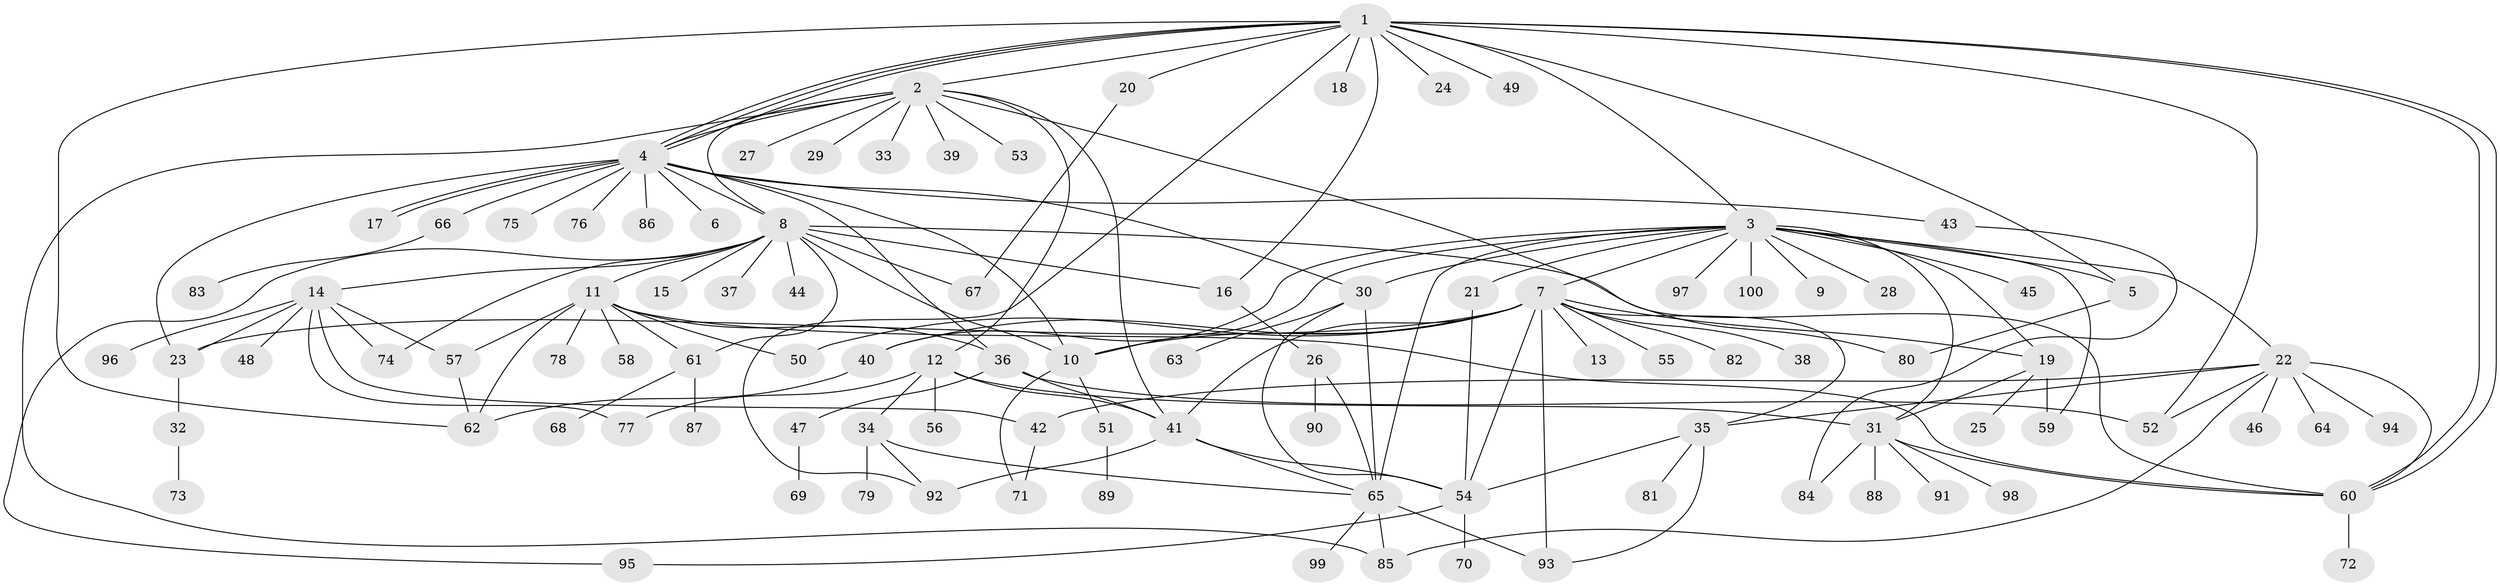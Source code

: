 // Generated by graph-tools (version 1.1) at 2025/35/03/09/25 02:35:36]
// undirected, 100 vertices, 157 edges
graph export_dot {
graph [start="1"]
  node [color=gray90,style=filled];
  1;
  2;
  3;
  4;
  5;
  6;
  7;
  8;
  9;
  10;
  11;
  12;
  13;
  14;
  15;
  16;
  17;
  18;
  19;
  20;
  21;
  22;
  23;
  24;
  25;
  26;
  27;
  28;
  29;
  30;
  31;
  32;
  33;
  34;
  35;
  36;
  37;
  38;
  39;
  40;
  41;
  42;
  43;
  44;
  45;
  46;
  47;
  48;
  49;
  50;
  51;
  52;
  53;
  54;
  55;
  56;
  57;
  58;
  59;
  60;
  61;
  62;
  63;
  64;
  65;
  66;
  67;
  68;
  69;
  70;
  71;
  72;
  73;
  74;
  75;
  76;
  77;
  78;
  79;
  80;
  81;
  82;
  83;
  84;
  85;
  86;
  87;
  88;
  89;
  90;
  91;
  92;
  93;
  94;
  95;
  96;
  97;
  98;
  99;
  100;
  1 -- 2;
  1 -- 3;
  1 -- 4;
  1 -- 4;
  1 -- 4;
  1 -- 5;
  1 -- 16;
  1 -- 18;
  1 -- 20;
  1 -- 24;
  1 -- 49;
  1 -- 52;
  1 -- 60;
  1 -- 60;
  1 -- 62;
  1 -- 92;
  2 -- 4;
  2 -- 8;
  2 -- 12;
  2 -- 27;
  2 -- 29;
  2 -- 33;
  2 -- 39;
  2 -- 41;
  2 -- 53;
  2 -- 80;
  2 -- 85;
  3 -- 5;
  3 -- 7;
  3 -- 9;
  3 -- 10;
  3 -- 19;
  3 -- 21;
  3 -- 22;
  3 -- 28;
  3 -- 30;
  3 -- 31;
  3 -- 40;
  3 -- 45;
  3 -- 59;
  3 -- 65;
  3 -- 97;
  3 -- 100;
  4 -- 6;
  4 -- 8;
  4 -- 10;
  4 -- 17;
  4 -- 17;
  4 -- 23;
  4 -- 30;
  4 -- 36;
  4 -- 43;
  4 -- 66;
  4 -- 75;
  4 -- 76;
  4 -- 86;
  5 -- 80;
  7 -- 10;
  7 -- 13;
  7 -- 19;
  7 -- 23;
  7 -- 35;
  7 -- 38;
  7 -- 40;
  7 -- 41;
  7 -- 50;
  7 -- 54;
  7 -- 55;
  7 -- 82;
  7 -- 93;
  8 -- 10;
  8 -- 11;
  8 -- 14;
  8 -- 15;
  8 -- 16;
  8 -- 37;
  8 -- 44;
  8 -- 60;
  8 -- 61;
  8 -- 67;
  8 -- 74;
  8 -- 95;
  10 -- 51;
  10 -- 71;
  11 -- 36;
  11 -- 50;
  11 -- 57;
  11 -- 58;
  11 -- 60;
  11 -- 61;
  11 -- 62;
  11 -- 78;
  12 -- 31;
  12 -- 34;
  12 -- 41;
  12 -- 56;
  12 -- 77;
  14 -- 23;
  14 -- 42;
  14 -- 48;
  14 -- 57;
  14 -- 74;
  14 -- 77;
  14 -- 96;
  16 -- 26;
  19 -- 25;
  19 -- 31;
  19 -- 59;
  20 -- 67;
  21 -- 54;
  22 -- 35;
  22 -- 42;
  22 -- 46;
  22 -- 52;
  22 -- 60;
  22 -- 64;
  22 -- 85;
  22 -- 94;
  23 -- 32;
  26 -- 65;
  26 -- 90;
  30 -- 54;
  30 -- 63;
  30 -- 65;
  31 -- 60;
  31 -- 84;
  31 -- 88;
  31 -- 91;
  31 -- 98;
  32 -- 73;
  34 -- 65;
  34 -- 79;
  34 -- 92;
  35 -- 54;
  35 -- 81;
  35 -- 93;
  36 -- 41;
  36 -- 47;
  36 -- 52;
  40 -- 62;
  41 -- 54;
  41 -- 65;
  41 -- 92;
  42 -- 71;
  43 -- 84;
  47 -- 69;
  51 -- 89;
  54 -- 70;
  54 -- 95;
  57 -- 62;
  60 -- 72;
  61 -- 68;
  61 -- 87;
  65 -- 85;
  65 -- 93;
  65 -- 99;
  66 -- 83;
}
